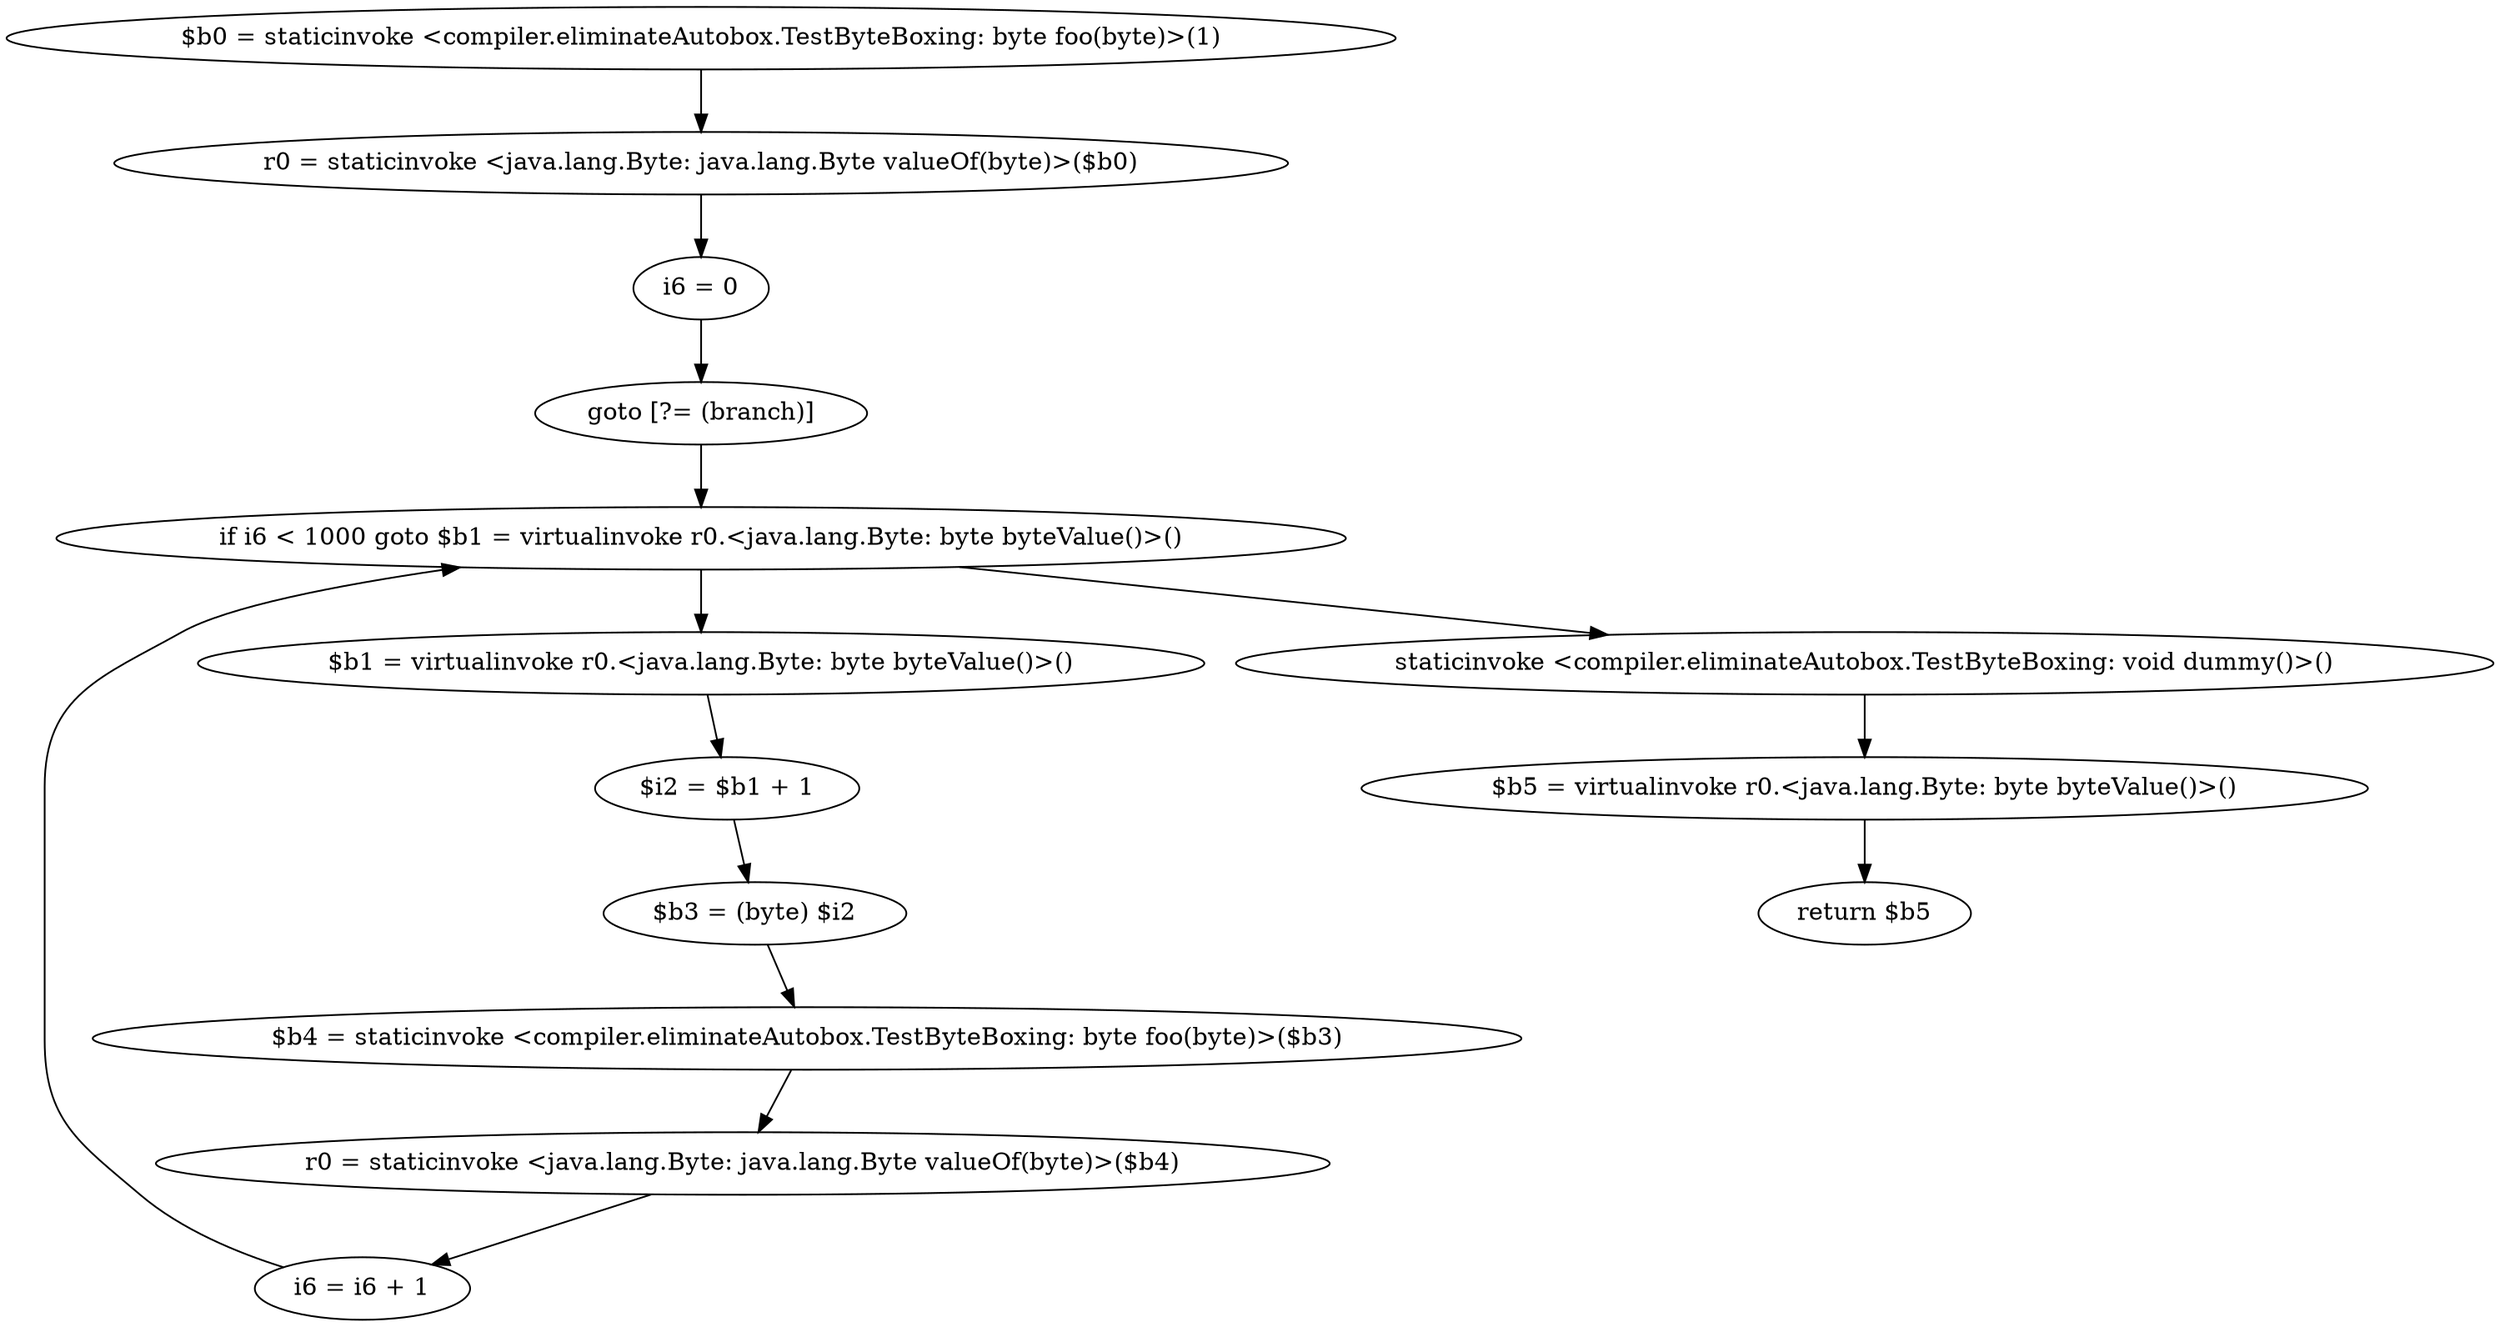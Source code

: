 digraph "unitGraph" {
    "$b0 = staticinvoke <compiler.eliminateAutobox.TestByteBoxing: byte foo(byte)>(1)"
    "r0 = staticinvoke <java.lang.Byte: java.lang.Byte valueOf(byte)>($b0)"
    "i6 = 0"
    "goto [?= (branch)]"
    "$b1 = virtualinvoke r0.<java.lang.Byte: byte byteValue()>()"
    "$i2 = $b1 + 1"
    "$b3 = (byte) $i2"
    "$b4 = staticinvoke <compiler.eliminateAutobox.TestByteBoxing: byte foo(byte)>($b3)"
    "r0 = staticinvoke <java.lang.Byte: java.lang.Byte valueOf(byte)>($b4)"
    "i6 = i6 + 1"
    "if i6 < 1000 goto $b1 = virtualinvoke r0.<java.lang.Byte: byte byteValue()>()"
    "staticinvoke <compiler.eliminateAutobox.TestByteBoxing: void dummy()>()"
    "$b5 = virtualinvoke r0.<java.lang.Byte: byte byteValue()>()"
    "return $b5"
    "$b0 = staticinvoke <compiler.eliminateAutobox.TestByteBoxing: byte foo(byte)>(1)"->"r0 = staticinvoke <java.lang.Byte: java.lang.Byte valueOf(byte)>($b0)";
    "r0 = staticinvoke <java.lang.Byte: java.lang.Byte valueOf(byte)>($b0)"->"i6 = 0";
    "i6 = 0"->"goto [?= (branch)]";
    "goto [?= (branch)]"->"if i6 < 1000 goto $b1 = virtualinvoke r0.<java.lang.Byte: byte byteValue()>()";
    "$b1 = virtualinvoke r0.<java.lang.Byte: byte byteValue()>()"->"$i2 = $b1 + 1";
    "$i2 = $b1 + 1"->"$b3 = (byte) $i2";
    "$b3 = (byte) $i2"->"$b4 = staticinvoke <compiler.eliminateAutobox.TestByteBoxing: byte foo(byte)>($b3)";
    "$b4 = staticinvoke <compiler.eliminateAutobox.TestByteBoxing: byte foo(byte)>($b3)"->"r0 = staticinvoke <java.lang.Byte: java.lang.Byte valueOf(byte)>($b4)";
    "r0 = staticinvoke <java.lang.Byte: java.lang.Byte valueOf(byte)>($b4)"->"i6 = i6 + 1";
    "i6 = i6 + 1"->"if i6 < 1000 goto $b1 = virtualinvoke r0.<java.lang.Byte: byte byteValue()>()";
    "if i6 < 1000 goto $b1 = virtualinvoke r0.<java.lang.Byte: byte byteValue()>()"->"staticinvoke <compiler.eliminateAutobox.TestByteBoxing: void dummy()>()";
    "if i6 < 1000 goto $b1 = virtualinvoke r0.<java.lang.Byte: byte byteValue()>()"->"$b1 = virtualinvoke r0.<java.lang.Byte: byte byteValue()>()";
    "staticinvoke <compiler.eliminateAutobox.TestByteBoxing: void dummy()>()"->"$b5 = virtualinvoke r0.<java.lang.Byte: byte byteValue()>()";
    "$b5 = virtualinvoke r0.<java.lang.Byte: byte byteValue()>()"->"return $b5";
}
